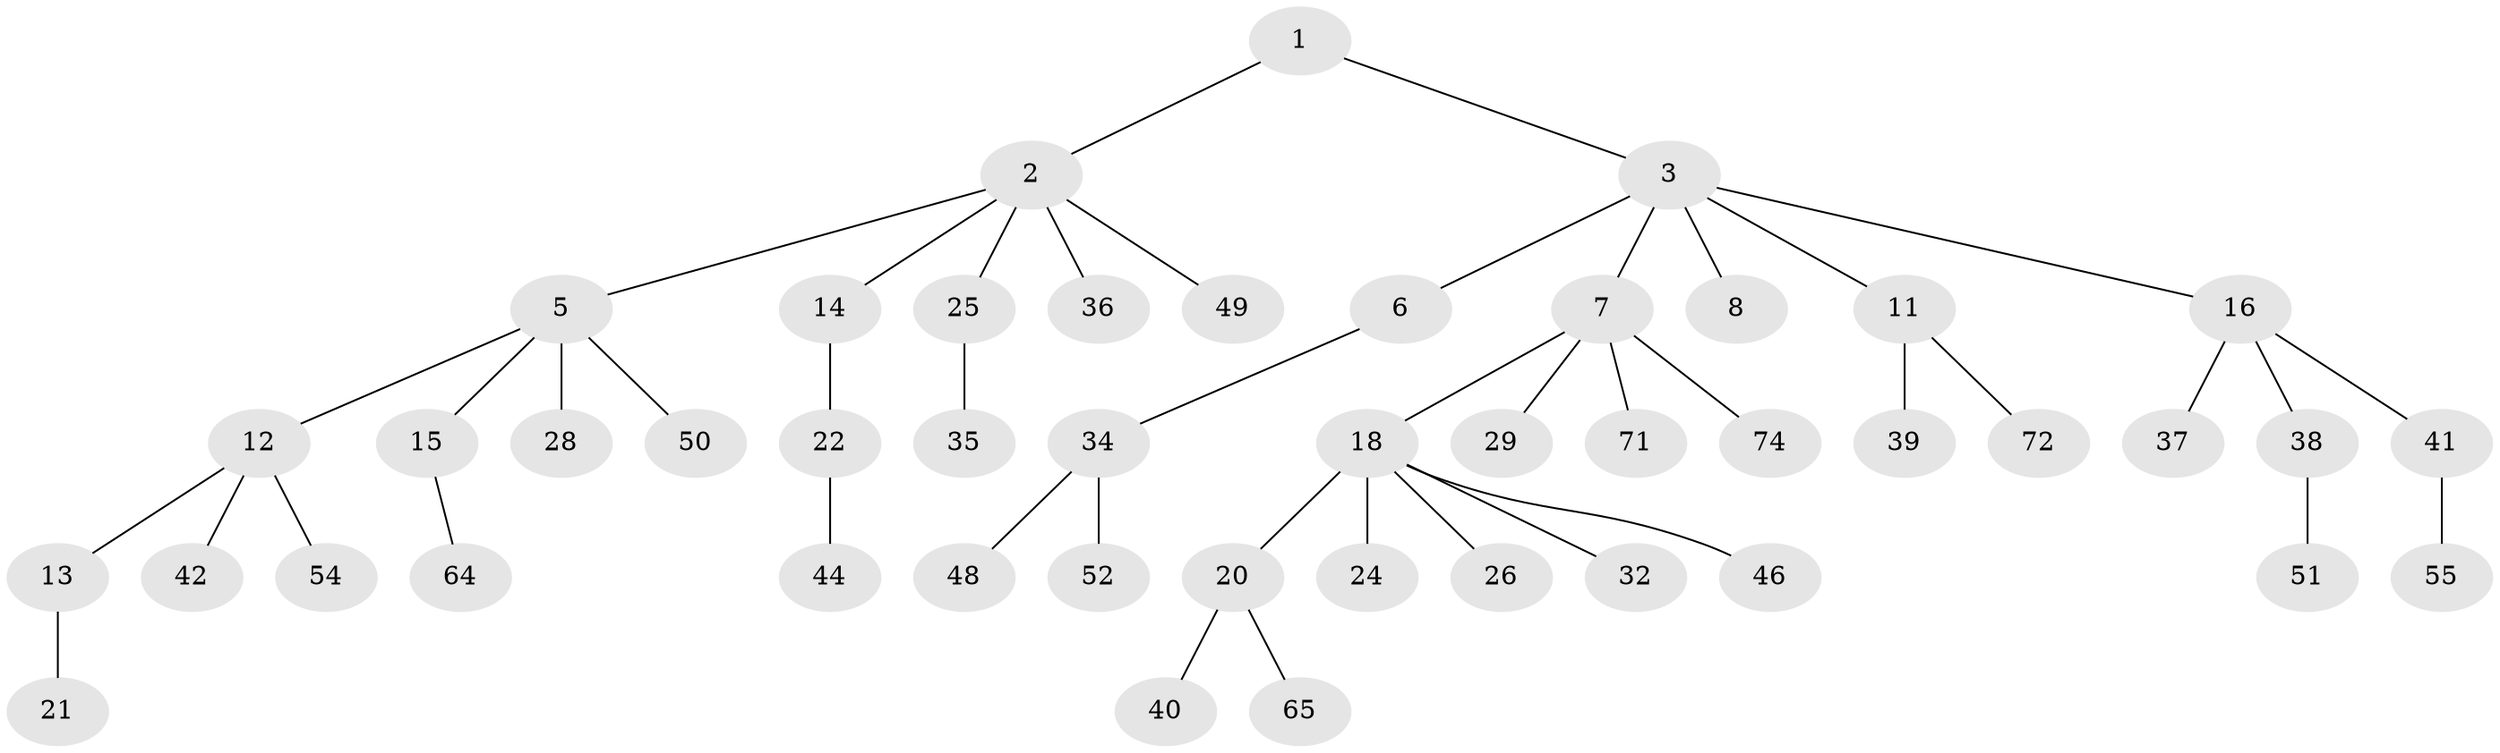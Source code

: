 // Generated by graph-tools (version 1.1) at 2025/24/03/03/25 07:24:05]
// undirected, 46 vertices, 45 edges
graph export_dot {
graph [start="1"]
  node [color=gray90,style=filled];
  1 [super="+9"];
  2 [super="+4"];
  3;
  5 [super="+23"];
  6 [super="+30"];
  7 [super="+10"];
  8 [super="+59"];
  11 [super="+43"];
  12 [super="+33"];
  13 [super="+31"];
  14 [super="+17"];
  15 [super="+45"];
  16 [super="+19"];
  18 [super="+63"];
  20 [super="+68"];
  21 [super="+60"];
  22 [super="+57"];
  24;
  25 [super="+27"];
  26;
  28 [super="+53"];
  29 [super="+61"];
  32;
  34 [super="+47"];
  35;
  36;
  37;
  38;
  39;
  40;
  41 [super="+62"];
  42 [super="+58"];
  44;
  46 [super="+67"];
  48 [super="+56"];
  49;
  50;
  51 [super="+69"];
  52;
  54;
  55 [super="+70"];
  64 [super="+66"];
  65 [super="+73"];
  71;
  72;
  74;
  1 -- 2;
  1 -- 3;
  2 -- 5;
  2 -- 49;
  2 -- 36;
  2 -- 25;
  2 -- 14;
  3 -- 6;
  3 -- 7;
  3 -- 8;
  3 -- 11;
  3 -- 16;
  5 -- 12;
  5 -- 15;
  5 -- 50;
  5 -- 28;
  6 -- 34;
  7 -- 29;
  7 -- 71;
  7 -- 74;
  7 -- 18;
  11 -- 39;
  11 -- 72;
  12 -- 13;
  12 -- 42;
  12 -- 54;
  13 -- 21;
  14 -- 22;
  15 -- 64;
  16 -- 37;
  16 -- 38;
  16 -- 41;
  18 -- 20;
  18 -- 24;
  18 -- 26;
  18 -- 32;
  18 -- 46;
  20 -- 40;
  20 -- 65;
  22 -- 44;
  25 -- 35;
  34 -- 48;
  34 -- 52;
  38 -- 51;
  41 -- 55;
}
